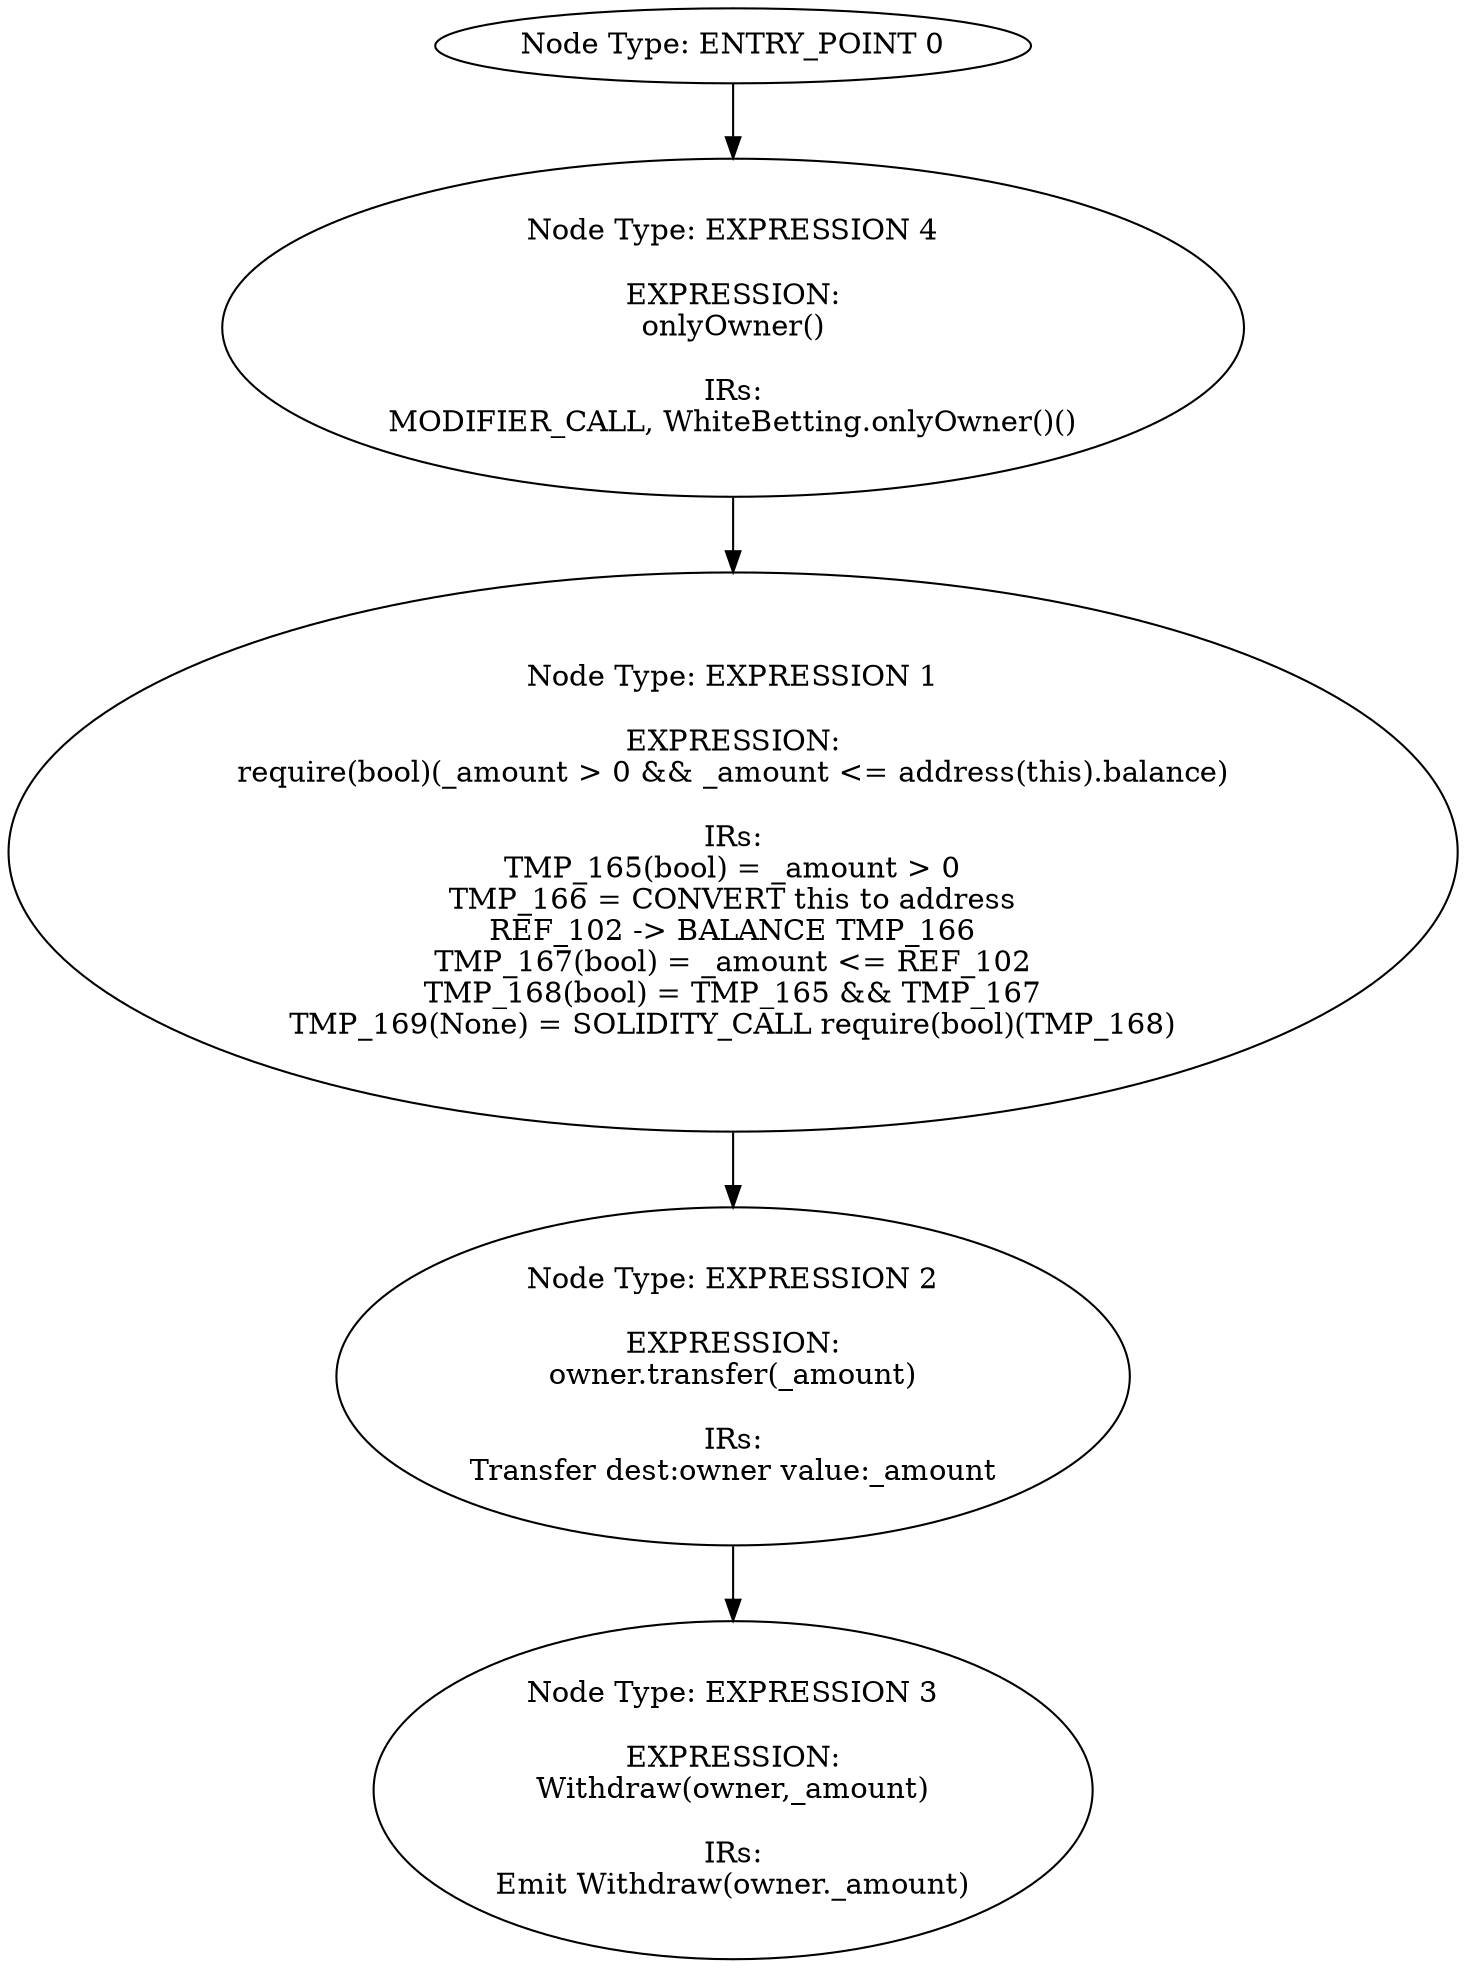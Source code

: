 digraph{
0[label="Node Type: ENTRY_POINT 0
"];
0->4;
1[label="Node Type: EXPRESSION 1

EXPRESSION:
require(bool)(_amount > 0 && _amount <= address(this).balance)

IRs:
TMP_165(bool) = _amount > 0
TMP_166 = CONVERT this to address
REF_102 -> BALANCE TMP_166
TMP_167(bool) = _amount <= REF_102
TMP_168(bool) = TMP_165 && TMP_167
TMP_169(None) = SOLIDITY_CALL require(bool)(TMP_168)"];
1->2;
2[label="Node Type: EXPRESSION 2

EXPRESSION:
owner.transfer(_amount)

IRs:
Transfer dest:owner value:_amount"];
2->3;
3[label="Node Type: EXPRESSION 3

EXPRESSION:
Withdraw(owner,_amount)

IRs:
Emit Withdraw(owner._amount)"];
4[label="Node Type: EXPRESSION 4

EXPRESSION:
onlyOwner()

IRs:
MODIFIER_CALL, WhiteBetting.onlyOwner()()"];
4->1;
}
